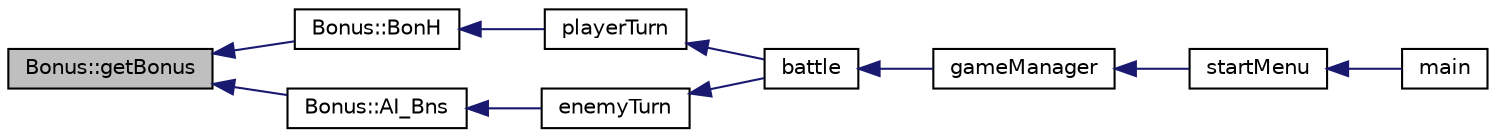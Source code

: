 digraph "Bonus::getBonus"
{
  edge [fontname="Helvetica",fontsize="10",labelfontname="Helvetica",labelfontsize="10"];
  node [fontname="Helvetica",fontsize="10",shape=record];
  rankdir="LR";
  Node1 [label="Bonus::getBonus",height=0.2,width=0.4,color="black", fillcolor="grey75", style="filled", fontcolor="black"];
  Node1 -> Node2 [dir="back",color="midnightblue",fontsize="10",style="solid"];
  Node2 [label="Bonus::BonH",height=0.2,width=0.4,color="black", fillcolor="white", style="filled",URL="$class_bonus.html#aad2515d0e2e8a4e0c6fcbbd01c167712"];
  Node2 -> Node3 [dir="back",color="midnightblue",fontsize="10",style="solid"];
  Node3 [label="playerTurn",height=0.2,width=0.4,color="black", fillcolor="white", style="filled",URL="$main_8cpp.html#a8cea86ce6455bbc0fe2dd9491af1444e"];
  Node3 -> Node4 [dir="back",color="midnightblue",fontsize="10",style="solid"];
  Node4 [label="battle",height=0.2,width=0.4,color="black", fillcolor="white", style="filled",URL="$main_8cpp.html#a9f1fc8afafd91b62e36d45f690623ec3"];
  Node4 -> Node5 [dir="back",color="midnightblue",fontsize="10",style="solid"];
  Node5 [label="gameManager",height=0.2,width=0.4,color="black", fillcolor="white", style="filled",URL="$main_8cpp.html#a1fa62b46e875fff4cb5f5ea66f93a671"];
  Node5 -> Node6 [dir="back",color="midnightblue",fontsize="10",style="solid"];
  Node6 [label="startMenu",height=0.2,width=0.4,color="black", fillcolor="white", style="filled",URL="$main_8cpp.html#adb4b7104b34632fd046d9a534eced233"];
  Node6 -> Node7 [dir="back",color="midnightblue",fontsize="10",style="solid"];
  Node7 [label="main",height=0.2,width=0.4,color="black", fillcolor="white", style="filled",URL="$main_8cpp.html#ae66f6b31b5ad750f1fe042a706a4e3d4"];
  Node1 -> Node8 [dir="back",color="midnightblue",fontsize="10",style="solid"];
  Node8 [label="Bonus::AI_Bns",height=0.2,width=0.4,color="black", fillcolor="white", style="filled",URL="$class_bonus.html#ae2f51b8407ff820aa8a0a180d2158554"];
  Node8 -> Node9 [dir="back",color="midnightblue",fontsize="10",style="solid"];
  Node9 [label="enemyTurn",height=0.2,width=0.4,color="black", fillcolor="white", style="filled",URL="$main_8cpp.html#a6c34c0f60b1ebdcf3f8835bc5e6ca22c"];
  Node9 -> Node4 [dir="back",color="midnightblue",fontsize="10",style="solid"];
}
